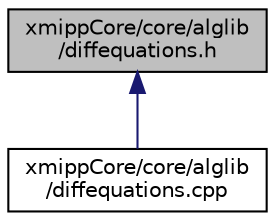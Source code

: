 digraph "xmippCore/core/alglib/diffequations.h"
{
  edge [fontname="Helvetica",fontsize="10",labelfontname="Helvetica",labelfontsize="10"];
  node [fontname="Helvetica",fontsize="10",shape=record];
  Node13 [label="xmippCore/core/alglib\l/diffequations.h",height=0.2,width=0.4,color="black", fillcolor="grey75", style="filled", fontcolor="black"];
  Node13 -> Node14 [dir="back",color="midnightblue",fontsize="10",style="solid",fontname="Helvetica"];
  Node14 [label="xmippCore/core/alglib\l/diffequations.cpp",height=0.2,width=0.4,color="black", fillcolor="white", style="filled",URL="$diffequations_8cpp.html"];
}
